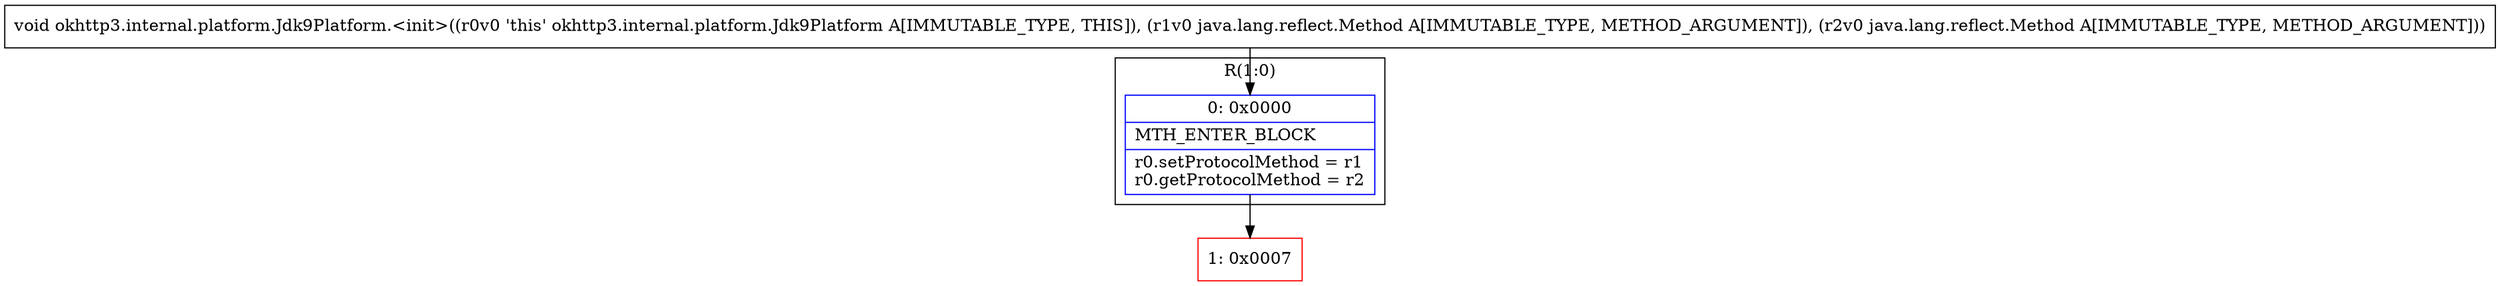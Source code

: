 digraph "CFG forokhttp3.internal.platform.Jdk9Platform.\<init\>(Ljava\/lang\/reflect\/Method;Ljava\/lang\/reflect\/Method;)V" {
subgraph cluster_Region_634468085 {
label = "R(1:0)";
node [shape=record,color=blue];
Node_0 [shape=record,label="{0\:\ 0x0000|MTH_ENTER_BLOCK\l|r0.setProtocolMethod = r1\lr0.getProtocolMethod = r2\l}"];
}
Node_1 [shape=record,color=red,label="{1\:\ 0x0007}"];
MethodNode[shape=record,label="{void okhttp3.internal.platform.Jdk9Platform.\<init\>((r0v0 'this' okhttp3.internal.platform.Jdk9Platform A[IMMUTABLE_TYPE, THIS]), (r1v0 java.lang.reflect.Method A[IMMUTABLE_TYPE, METHOD_ARGUMENT]), (r2v0 java.lang.reflect.Method A[IMMUTABLE_TYPE, METHOD_ARGUMENT])) }"];
MethodNode -> Node_0;
Node_0 -> Node_1;
}


